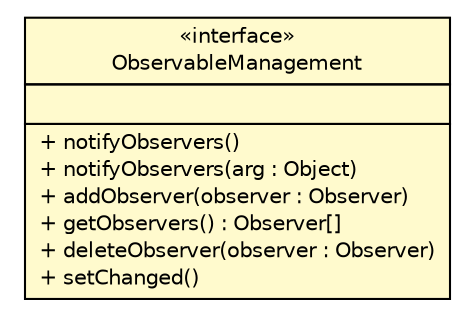 #!/usr/local/bin/dot
#
# Class diagram 
# Generated by UMLGraph version R5_6 (http://www.umlgraph.org/)
#

digraph G {
	edge [fontname="Helvetica",fontsize=10,labelfontname="Helvetica",labelfontsize=10];
	node [fontname="Helvetica",fontsize=10,shape=plaintext];
	nodesep=0.25;
	ranksep=0.5;
	// sorcer.util.observable.ObservableManagement
	c366904 [label=<<table title="sorcer.util.observable.ObservableManagement" border="0" cellborder="1" cellspacing="0" cellpadding="2" port="p" bgcolor="lemonChiffon" href="./ObservableManagement.html">
		<tr><td><table border="0" cellspacing="0" cellpadding="1">
<tr><td align="center" balign="center"> &#171;interface&#187; </td></tr>
<tr><td align="center" balign="center"> ObservableManagement </td></tr>
		</table></td></tr>
		<tr><td><table border="0" cellspacing="0" cellpadding="1">
<tr><td align="left" balign="left">  </td></tr>
		</table></td></tr>
		<tr><td><table border="0" cellspacing="0" cellpadding="1">
<tr><td align="left" balign="left"> + notifyObservers() </td></tr>
<tr><td align="left" balign="left"> + notifyObservers(arg : Object) </td></tr>
<tr><td align="left" balign="left"> + addObserver(observer : Observer) </td></tr>
<tr><td align="left" balign="left"> + getObservers() : Observer[] </td></tr>
<tr><td align="left" balign="left"> + deleteObserver(observer : Observer) </td></tr>
<tr><td align="left" balign="left"> + setChanged() </td></tr>
		</table></td></tr>
		</table>>, URL="./ObservableManagement.html", fontname="Helvetica", fontcolor="black", fontsize=10.0];
}

